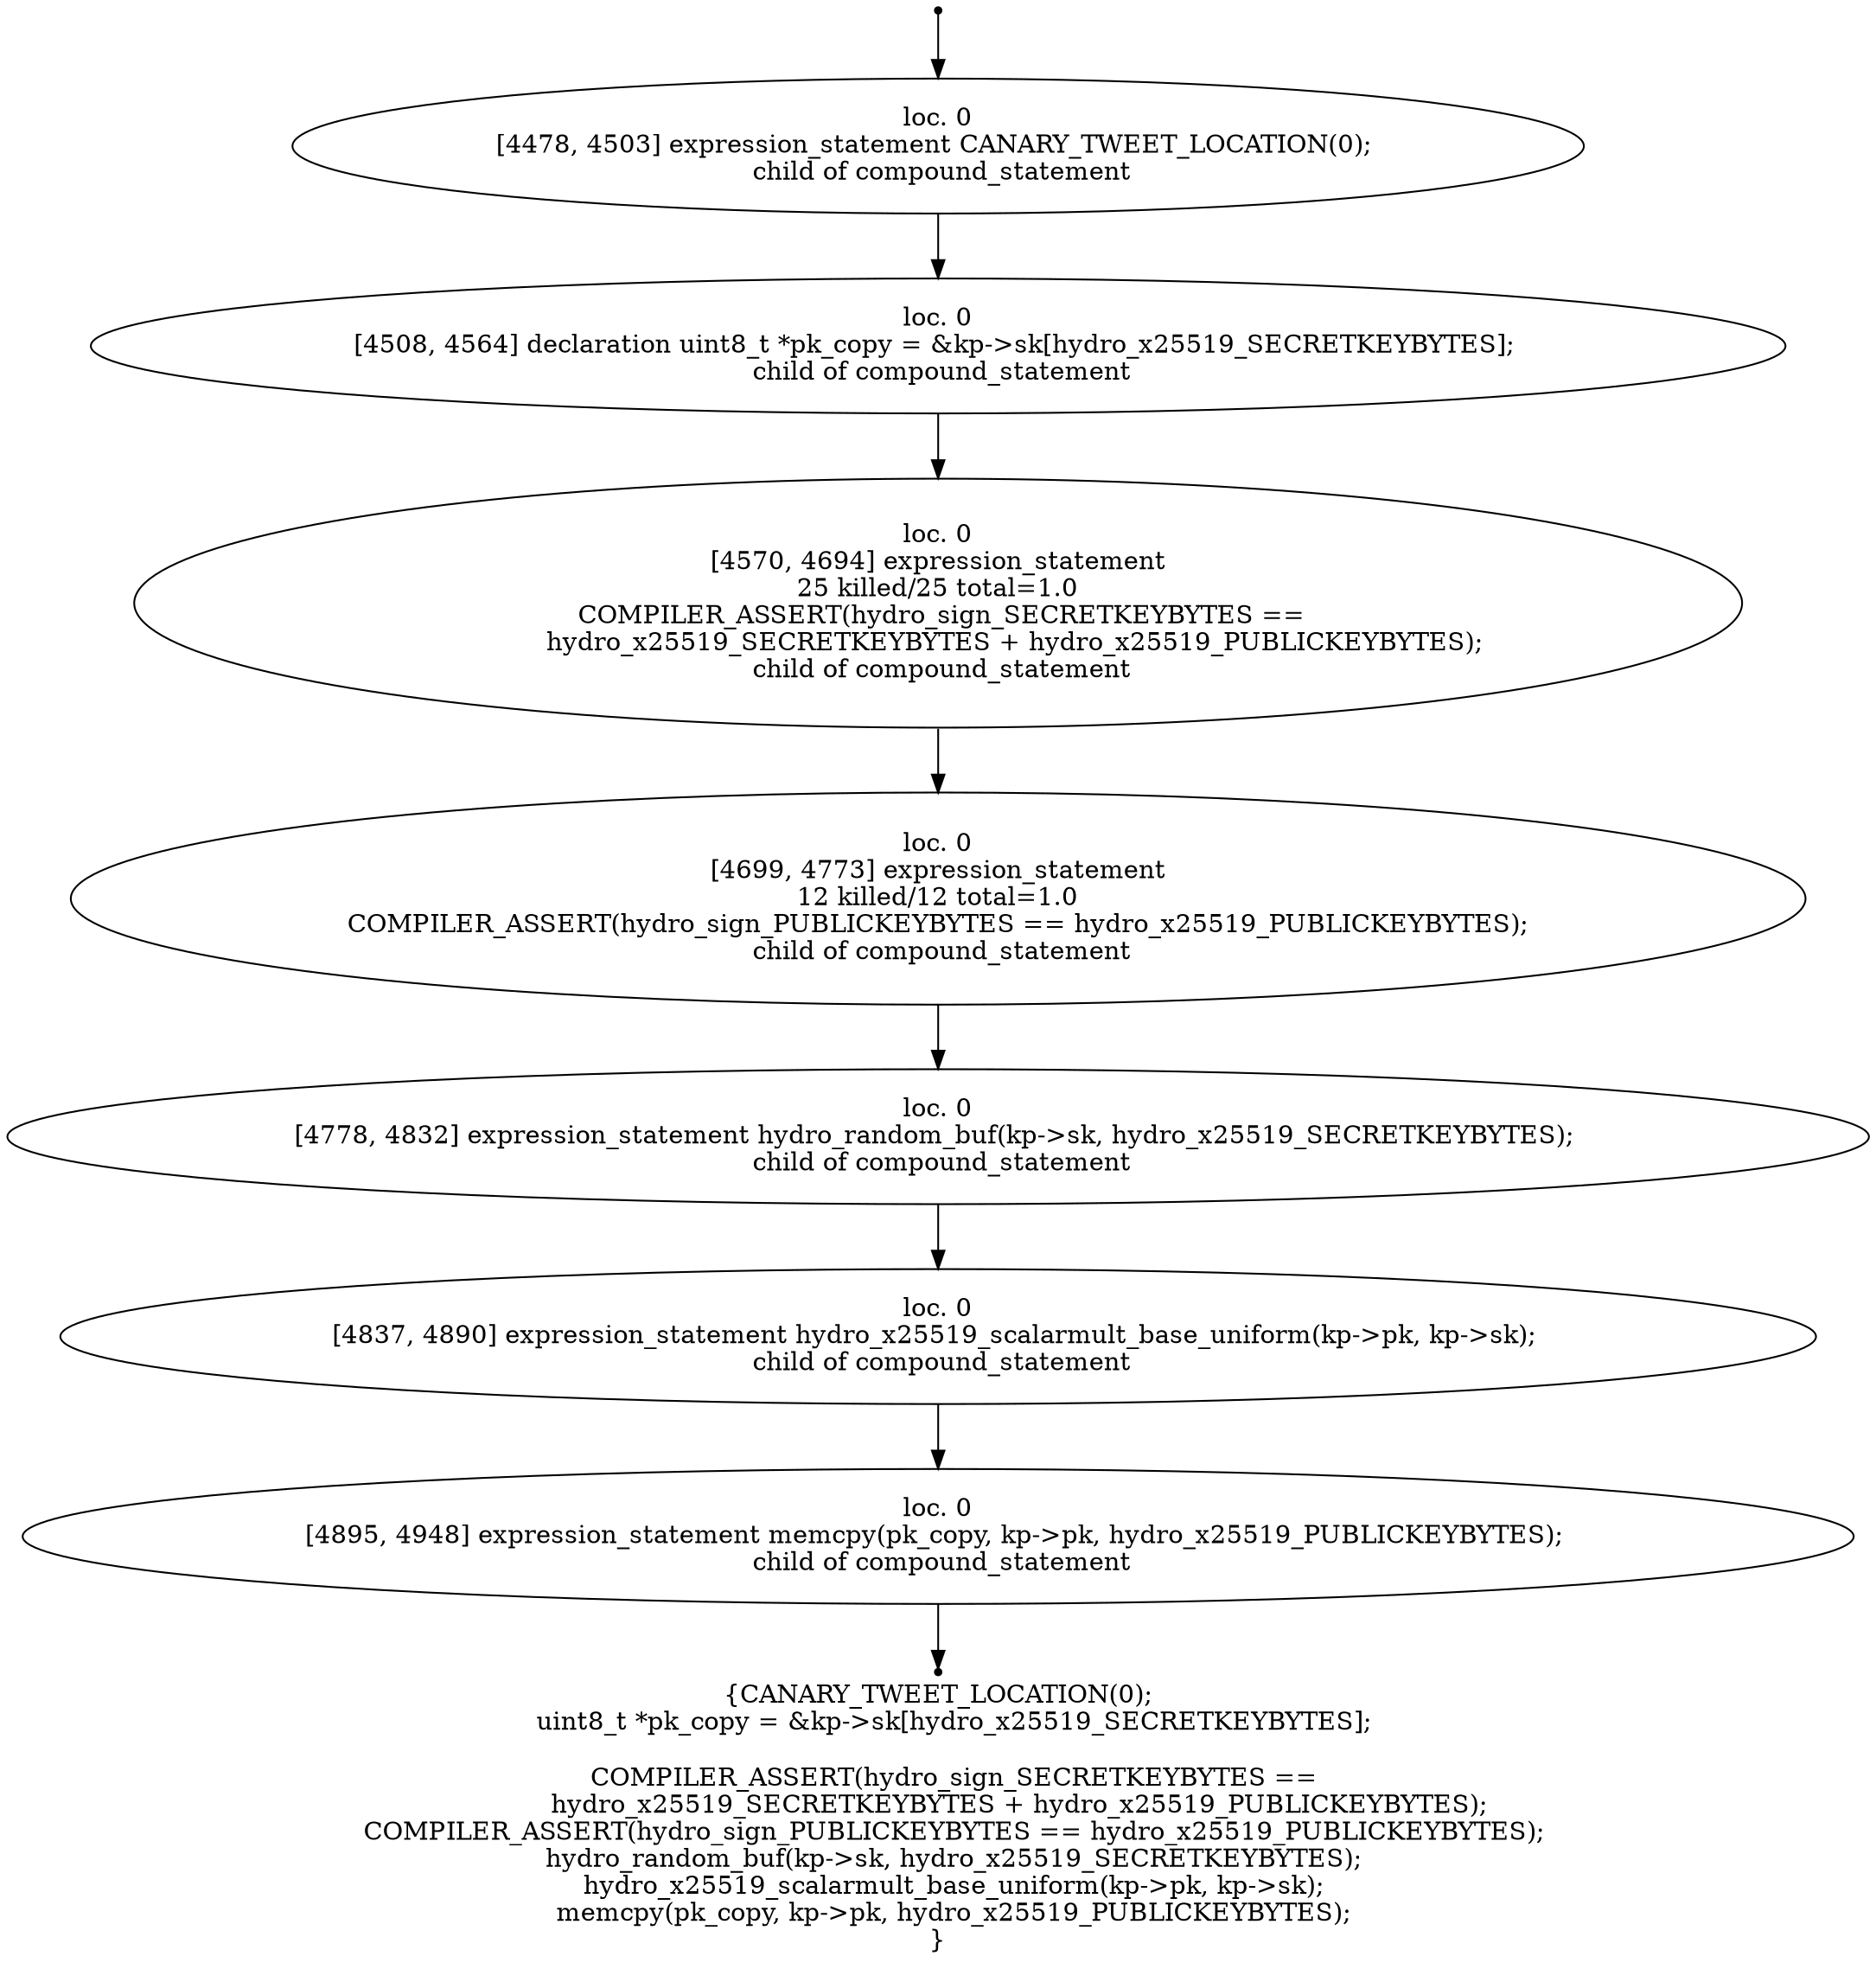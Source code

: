 digraph hydro_sign_keygen_6 {
	initial [shape=point]
	initial -> "loc. 0
[4478, 4503] expression_statement CANARY_TWEET_LOCATION(0); 
 child of compound_statement"
	final [shape=point]
	"loc. 0
[4895, 4948] expression_statement memcpy(pk_copy, kp->pk, hydro_x25519_PUBLICKEYBYTES); 
 child of compound_statement" -> final
	"loc. 0
[4478, 4503] expression_statement CANARY_TWEET_LOCATION(0); 
 child of compound_statement"
	"loc. 0
[4478, 4503] expression_statement CANARY_TWEET_LOCATION(0); 
 child of compound_statement" -> "loc. 0
[4508, 4564] declaration uint8_t *pk_copy = &kp->sk[hydro_x25519_SECRETKEYBYTES]; 
 child of compound_statement"
	"loc. 0
[4508, 4564] declaration uint8_t *pk_copy = &kp->sk[hydro_x25519_SECRETKEYBYTES]; 
 child of compound_statement"
	"loc. 0
[4508, 4564] declaration uint8_t *pk_copy = &kp->sk[hydro_x25519_SECRETKEYBYTES]; 
 child of compound_statement" -> "loc. 0
[4570, 4694] expression_statement
25 killed/25 total=1.0
 COMPILER_ASSERT(hydro_sign_SECRETKEYBYTES ==
                    hydro_x25519_SECRETKEYBYTES + hydro_x25519_PUBLICKEYBYTES); 
 child of compound_statement"
	"loc. 0
[4570, 4694] expression_statement
25 killed/25 total=1.0
 COMPILER_ASSERT(hydro_sign_SECRETKEYBYTES ==
                    hydro_x25519_SECRETKEYBYTES + hydro_x25519_PUBLICKEYBYTES); 
 child of compound_statement"
	"loc. 0
[4570, 4694] expression_statement
25 killed/25 total=1.0
 COMPILER_ASSERT(hydro_sign_SECRETKEYBYTES ==
                    hydro_x25519_SECRETKEYBYTES + hydro_x25519_PUBLICKEYBYTES); 
 child of compound_statement" -> "loc. 0
[4699, 4773] expression_statement
12 killed/12 total=1.0
 COMPILER_ASSERT(hydro_sign_PUBLICKEYBYTES == hydro_x25519_PUBLICKEYBYTES); 
 child of compound_statement"
	"loc. 0
[4699, 4773] expression_statement
12 killed/12 total=1.0
 COMPILER_ASSERT(hydro_sign_PUBLICKEYBYTES == hydro_x25519_PUBLICKEYBYTES); 
 child of compound_statement"
	"loc. 0
[4699, 4773] expression_statement
12 killed/12 total=1.0
 COMPILER_ASSERT(hydro_sign_PUBLICKEYBYTES == hydro_x25519_PUBLICKEYBYTES); 
 child of compound_statement" -> "loc. 0
[4778, 4832] expression_statement hydro_random_buf(kp->sk, hydro_x25519_SECRETKEYBYTES); 
 child of compound_statement"
	"loc. 0
[4778, 4832] expression_statement hydro_random_buf(kp->sk, hydro_x25519_SECRETKEYBYTES); 
 child of compound_statement"
	"loc. 0
[4778, 4832] expression_statement hydro_random_buf(kp->sk, hydro_x25519_SECRETKEYBYTES); 
 child of compound_statement" -> "loc. 0
[4837, 4890] expression_statement hydro_x25519_scalarmult_base_uniform(kp->pk, kp->sk); 
 child of compound_statement"
	"loc. 0
[4837, 4890] expression_statement hydro_x25519_scalarmult_base_uniform(kp->pk, kp->sk); 
 child of compound_statement"
	"loc. 0
[4837, 4890] expression_statement hydro_x25519_scalarmult_base_uniform(kp->pk, kp->sk); 
 child of compound_statement" -> "loc. 0
[4895, 4948] expression_statement memcpy(pk_copy, kp->pk, hydro_x25519_PUBLICKEYBYTES); 
 child of compound_statement"
	"loc. 0
[4895, 4948] expression_statement memcpy(pk_copy, kp->pk, hydro_x25519_PUBLICKEYBYTES); 
 child of compound_statement"
	label="{CANARY_TWEET_LOCATION(0);
    uint8_t *pk_copy = &kp->sk[hydro_x25519_SECRETKEYBYTES];

    COMPILER_ASSERT(hydro_sign_SECRETKEYBYTES ==
                    hydro_x25519_SECRETKEYBYTES + hydro_x25519_PUBLICKEYBYTES);
    COMPILER_ASSERT(hydro_sign_PUBLICKEYBYTES == hydro_x25519_PUBLICKEYBYTES);
    hydro_random_buf(kp->sk, hydro_x25519_SECRETKEYBYTES);
    hydro_x25519_scalarmult_base_uniform(kp->pk, kp->sk);
    memcpy(pk_copy, kp->pk, hydro_x25519_PUBLICKEYBYTES);
}"
}
